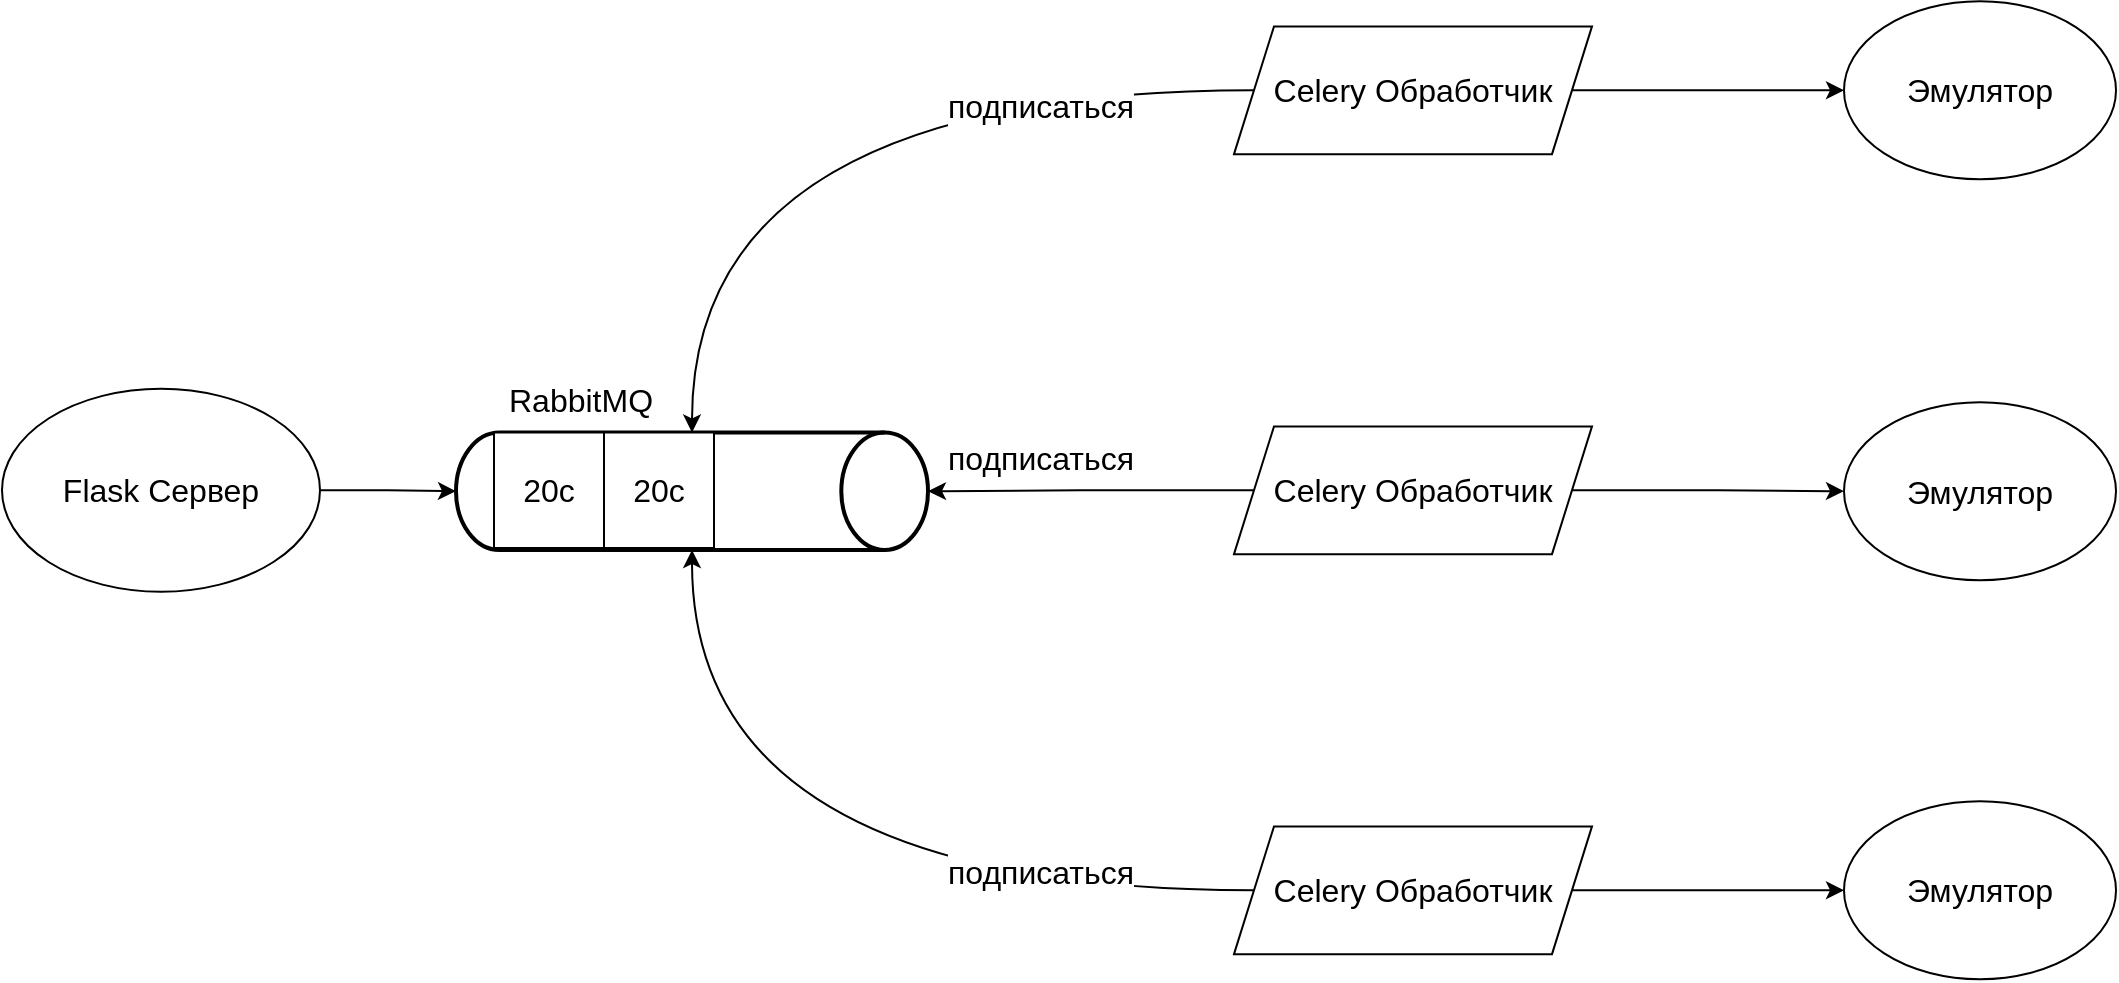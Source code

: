 <mxfile version="27.0.9">
  <diagram name="Page-1" id="ckHdrbjYKrRoPWDKsY7T">
    <mxGraphModel dx="1174" dy="849" grid="0" gridSize="10" guides="1" tooltips="1" connect="1" arrows="1" fold="1" page="1" pageScale="1" pageWidth="850" pageHeight="1100" background="none" math="0" shadow="0">
      <root>
        <mxCell id="0" />
        <mxCell id="1" parent="0" />
        <mxCell id="u6RmKrZkn0n1-rbqsSxz-1" value="Flask Сервер" style="ellipse;whiteSpace=wrap;html=1;fontSize=16;" parent="1" vertex="1">
          <mxGeometry x="500" y="215.38" width="159" height="101.5" as="geometry" />
        </mxCell>
        <mxCell id="u6RmKrZkn0n1-rbqsSxz-9" style="edgeStyle=orthogonalEdgeStyle;rounded=0;orthogonalLoop=1;jettySize=auto;html=1;entryX=1;entryY=0.5;entryDx=0;entryDy=0;entryPerimeter=0;fontSize=16;" parent="1" source="u6RmKrZkn0n1-rbqsSxz-6" target="u6RmKrZkn0n1-rbqsSxz-2" edge="1">
          <mxGeometry relative="1" as="geometry">
            <mxPoint x="132" y="301" as="sourcePoint" />
          </mxGeometry>
        </mxCell>
        <mxCell id="u6RmKrZkn0n1-rbqsSxz-2" value="" style="strokeWidth=2;html=1;shape=mxgraph.flowchart.direct_data;whiteSpace=wrap;rotation=0;fontSize=16;" parent="1" vertex="1">
          <mxGeometry x="727" y="237.25" width="236" height="58.75" as="geometry" />
        </mxCell>
        <mxCell id="u6RmKrZkn0n1-rbqsSxz-3" value="20с" style="rounded=0;whiteSpace=wrap;html=1;fontSize=16;" parent="1" vertex="1">
          <mxGeometry x="801" y="237.25" width="55" height="57.75" as="geometry" />
        </mxCell>
        <mxCell id="u6RmKrZkn0n1-rbqsSxz-4" style="edgeStyle=orthogonalEdgeStyle;rounded=0;orthogonalLoop=1;jettySize=auto;html=1;entryX=0;entryY=0.5;entryDx=0;entryDy=0;entryPerimeter=0;fontSize=16;" parent="1" source="u6RmKrZkn0n1-rbqsSxz-1" target="u6RmKrZkn0n1-rbqsSxz-2" edge="1">
          <mxGeometry relative="1" as="geometry" />
        </mxCell>
        <mxCell id="u6RmKrZkn0n1-rbqsSxz-5" value="RabbitMQ" style="text;html=1;align=center;verticalAlign=middle;resizable=0;points=[];autosize=1;strokeColor=none;fillColor=none;strokeWidth=3;fontSize=16;labelBackgroundColor=default;" parent="1" vertex="1">
          <mxGeometry x="744" y="205.18" width="90" height="31" as="geometry" />
        </mxCell>
        <mxCell id="u6RmKrZkn0n1-rbqsSxz-13" style="edgeStyle=orthogonalEdgeStyle;rounded=0;orthogonalLoop=1;jettySize=auto;html=1;entryX=0;entryY=0.5;entryDx=0;entryDy=0;fontSize=16;" parent="1" source="u6RmKrZkn0n1-rbqsSxz-6" target="u6RmKrZkn0n1-rbqsSxz-12" edge="1">
          <mxGeometry relative="1" as="geometry" />
        </mxCell>
        <mxCell id="u6RmKrZkn0n1-rbqsSxz-6" value="Celery Обработчик" style="shape=parallelogram;perimeter=parallelogramPerimeter;whiteSpace=wrap;html=1;fixedSize=1;fontSize=16;" parent="1" vertex="1">
          <mxGeometry x="1116" y="234.19" width="179" height="63.88" as="geometry" />
        </mxCell>
        <mxCell id="u6RmKrZkn0n1-rbqsSxz-10" value="подписаться" style="text;html=1;align=center;verticalAlign=middle;resizable=0;points=[];autosize=1;strokeColor=none;fillColor=none;fontSize=16;" parent="1" vertex="1">
          <mxGeometry x="963" y="234" width="111" height="31" as="geometry" />
        </mxCell>
        <mxCell id="u6RmKrZkn0n1-rbqsSxz-12" value="Эмулятор" style="ellipse;whiteSpace=wrap;html=1;fontSize=16;" parent="1" vertex="1">
          <mxGeometry x="1421" y="222.12" width="136" height="89" as="geometry" />
        </mxCell>
        <mxCell id="u6RmKrZkn0n1-rbqsSxz-14" value="20с" style="rounded=0;whiteSpace=wrap;html=1;fontSize=16;" parent="1" vertex="1">
          <mxGeometry x="746" y="237.25" width="55" height="57.75" as="geometry" />
        </mxCell>
        <mxCell id="u6RmKrZkn0n1-rbqsSxz-26" style="edgeStyle=orthogonalEdgeStyle;rounded=0;orthogonalLoop=1;jettySize=auto;html=1;entryX=0;entryY=0.5;entryDx=0;entryDy=0;" parent="1" source="u6RmKrZkn0n1-rbqsSxz-15" target="u6RmKrZkn0n1-rbqsSxz-24" edge="1">
          <mxGeometry relative="1" as="geometry" />
        </mxCell>
        <mxCell id="u6RmKrZkn0n1-rbqsSxz-15" value="Celery Обработчик" style="shape=parallelogram;perimeter=parallelogramPerimeter;whiteSpace=wrap;html=1;fixedSize=1;fontSize=16;" parent="1" vertex="1">
          <mxGeometry x="1116" y="434.19" width="179" height="63.88" as="geometry" />
        </mxCell>
        <mxCell id="u6RmKrZkn0n1-rbqsSxz-25" style="edgeStyle=orthogonalEdgeStyle;rounded=0;orthogonalLoop=1;jettySize=auto;html=1;entryX=0;entryY=0.5;entryDx=0;entryDy=0;" parent="1" source="u6RmKrZkn0n1-rbqsSxz-16" target="u6RmKrZkn0n1-rbqsSxz-23" edge="1">
          <mxGeometry relative="1" as="geometry" />
        </mxCell>
        <mxCell id="u6RmKrZkn0n1-rbqsSxz-16" value="Celery Обработчик" style="shape=parallelogram;perimeter=parallelogramPerimeter;whiteSpace=wrap;html=1;fixedSize=1;fontSize=16;" parent="1" vertex="1">
          <mxGeometry x="1116" y="34.19" width="179" height="63.88" as="geometry" />
        </mxCell>
        <mxCell id="u6RmKrZkn0n1-rbqsSxz-17" style="rounded=0;orthogonalLoop=1;jettySize=auto;html=1;entryX=0.5;entryY=1;entryDx=0;entryDy=0;entryPerimeter=0;exitX=0;exitY=0.5;exitDx=0;exitDy=0;edgeStyle=orthogonalEdgeStyle;curved=1;" parent="1" source="u6RmKrZkn0n1-rbqsSxz-15" target="u6RmKrZkn0n1-rbqsSxz-2" edge="1">
          <mxGeometry relative="1" as="geometry">
            <mxPoint x="1074.001" y="675.529" as="sourcePoint" />
            <mxPoint x="603.01" y="527" as="targetPoint" />
          </mxGeometry>
        </mxCell>
        <mxCell id="u6RmKrZkn0n1-rbqsSxz-22" value="&lt;span style=&quot;&quot;&gt;подписаться&lt;/span&gt;" style="edgeLabel;html=1;align=center;verticalAlign=middle;resizable=0;points=[];fontSize=16;labelBackgroundColor=default;" parent="u6RmKrZkn0n1-rbqsSxz-17" vertex="1" connectable="0">
          <mxGeometry x="-0.086" y="26" relative="1" as="geometry">
            <mxPoint x="99" y="-35" as="offset" />
          </mxGeometry>
        </mxCell>
        <mxCell id="u6RmKrZkn0n1-rbqsSxz-18" style="rounded=0;orthogonalLoop=1;jettySize=auto;html=1;entryX=0.5;entryY=0;entryDx=0;entryDy=0;entryPerimeter=0;exitX=0;exitY=0.5;exitDx=0;exitDy=0;edgeStyle=orthogonalEdgeStyle;curved=1;" parent="1" source="u6RmKrZkn0n1-rbqsSxz-16" target="u6RmKrZkn0n1-rbqsSxz-2" edge="1">
          <mxGeometry relative="1" as="geometry" />
        </mxCell>
        <mxCell id="u6RmKrZkn0n1-rbqsSxz-21" value="&lt;span style=&quot;&quot;&gt;подписаться&lt;/span&gt;" style="edgeLabel;html=1;align=center;verticalAlign=middle;resizable=0;points=[];fontSize=16;labelBackgroundColor=default;" parent="u6RmKrZkn0n1-rbqsSxz-18" vertex="1" connectable="0">
          <mxGeometry x="-0.226" y="-20" relative="1" as="geometry">
            <mxPoint x="68" y="28" as="offset" />
          </mxGeometry>
        </mxCell>
        <mxCell id="u6RmKrZkn0n1-rbqsSxz-23" value="Эмулятор" style="ellipse;whiteSpace=wrap;html=1;fontSize=16;" parent="1" vertex="1">
          <mxGeometry x="1421" y="21.63" width="136" height="89" as="geometry" />
        </mxCell>
        <mxCell id="u6RmKrZkn0n1-rbqsSxz-24" value="Эмулятор" style="ellipse;whiteSpace=wrap;html=1;fontSize=16;" parent="1" vertex="1">
          <mxGeometry x="1421" y="421.63" width="136" height="89" as="geometry" />
        </mxCell>
      </root>
    </mxGraphModel>
  </diagram>
</mxfile>

